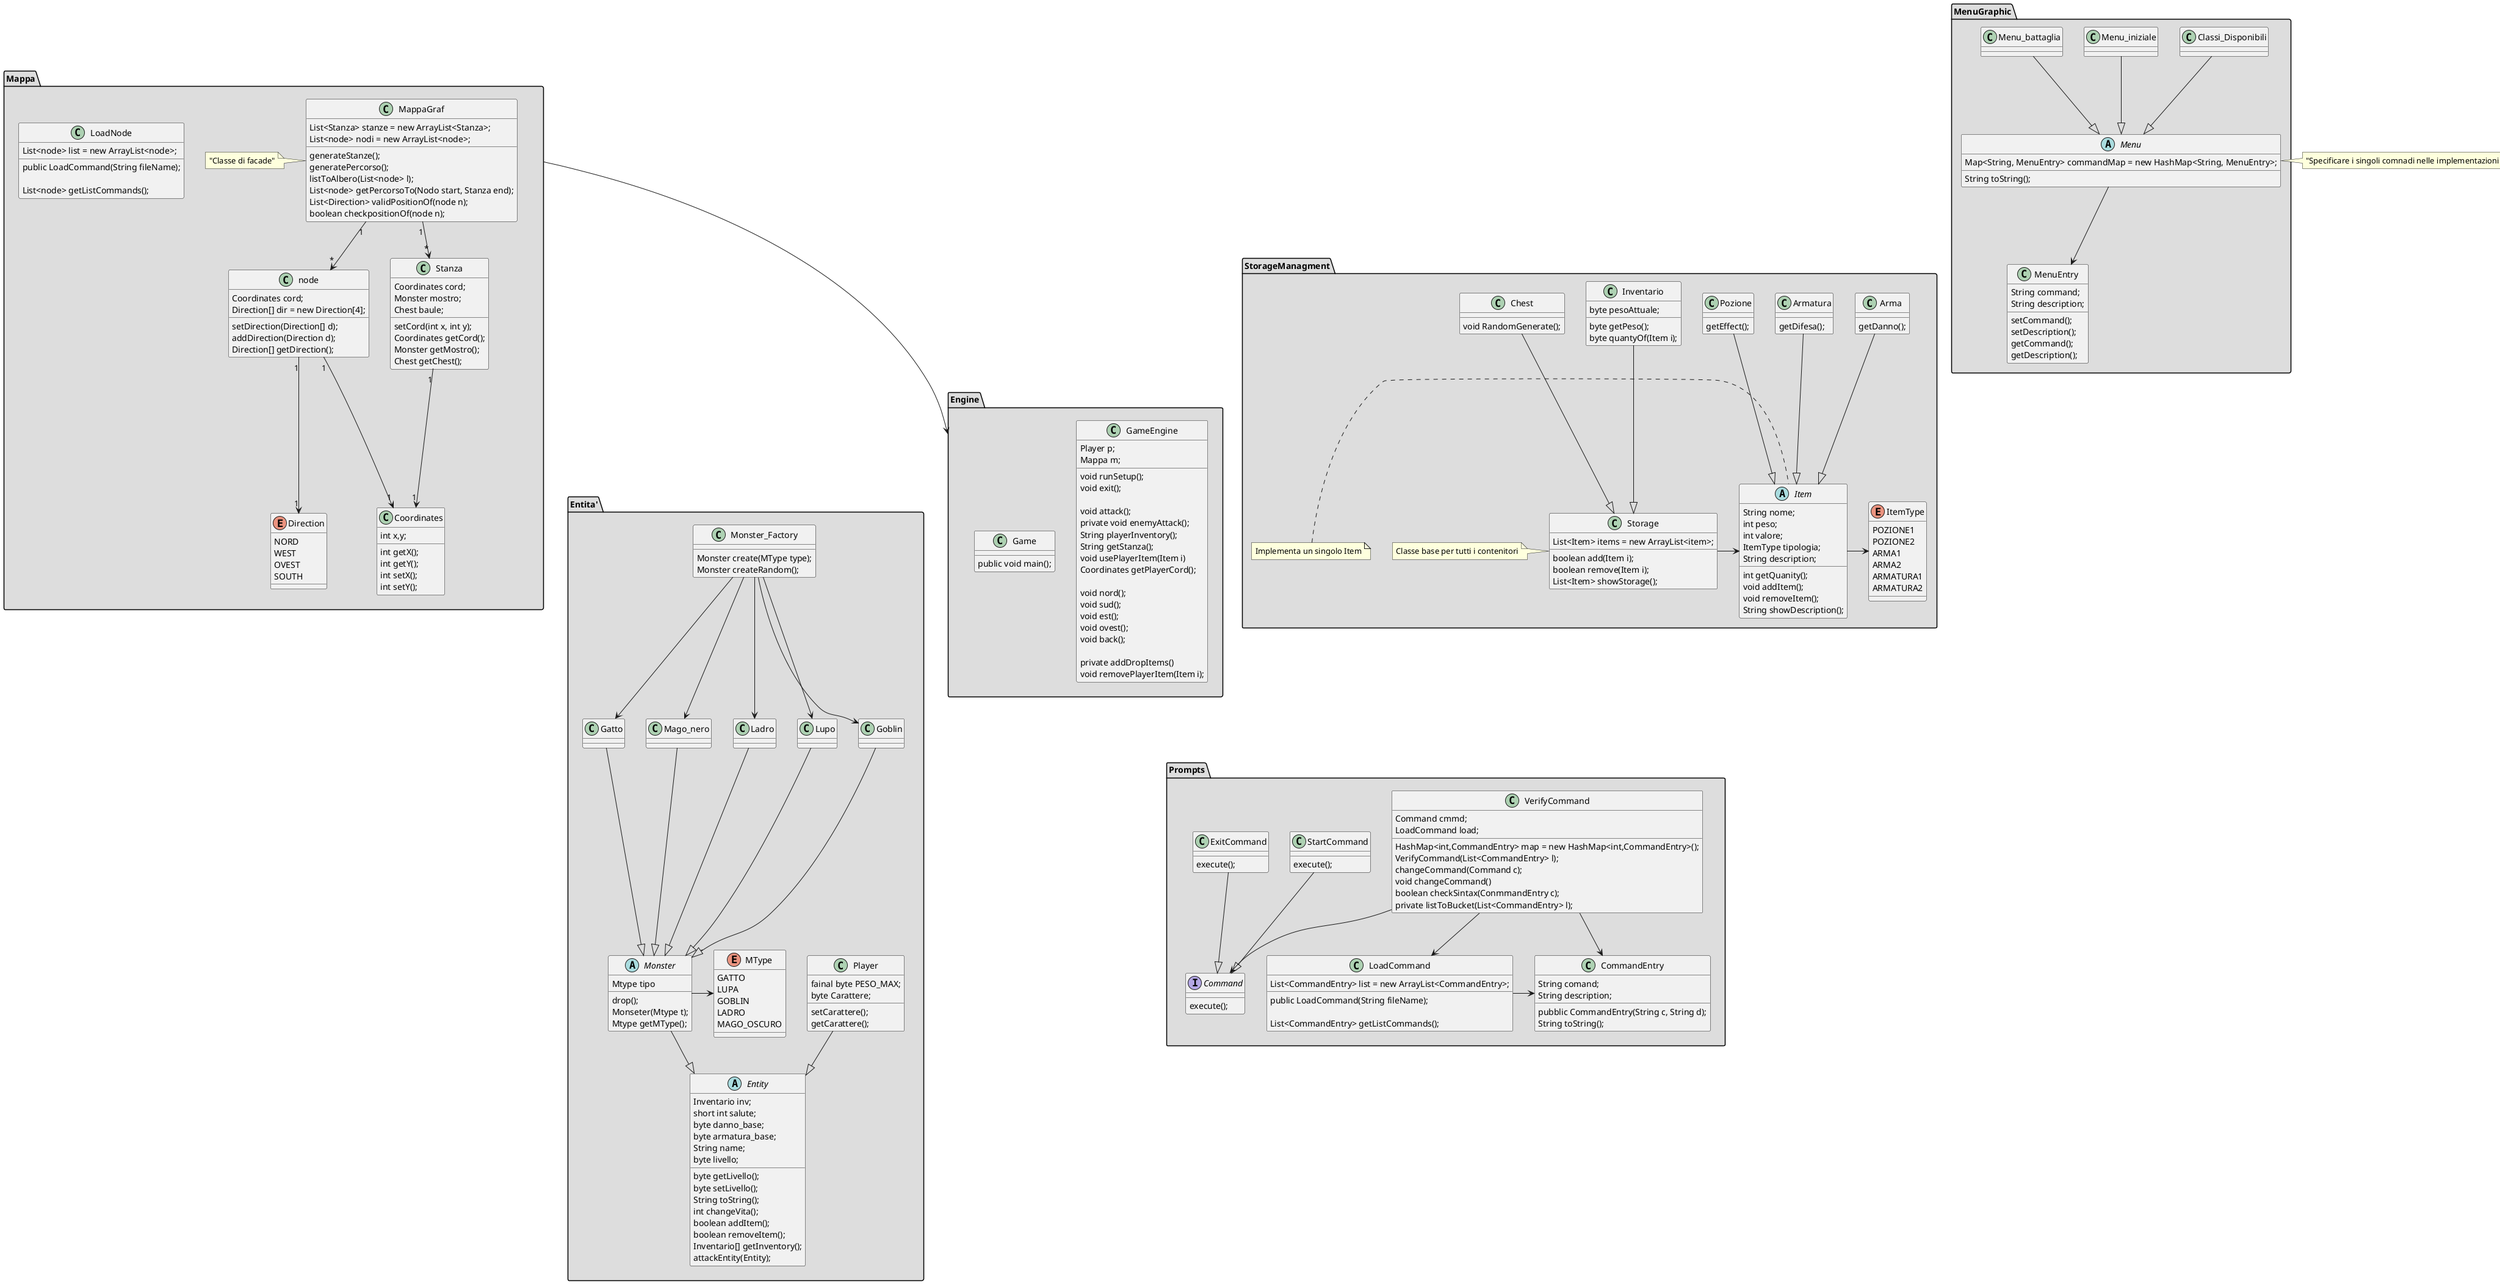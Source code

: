 @startuml
package "StorageManagment" #DDDDDD{  /'songole tipologie elementi'/
 abstract Item {
   String nome;
   int peso;
   int valore;
   ItemType tipologia;   
  int getQuanity();
  void addItem();
  void removeItem();
  String description;
  String showDescription();
   /'tutti set get'/
  
}
   enum ItemType{
POZIONE1
POZIONE2
ARMA1
ARMA2
ARMATURA1
ARMATURA2
}
note left of Item : Implementa un singolo Item 

 class Storage{   /'gestire elementi'/
  List<Item> items = new ArrayList<item>;
  boolean add(Item i);
  boolean remove(Item i);   /'perché se si prova a cavare qualcosa non esiste ; oppure lancia una eccezione'/
  List<Item> showStorage();

}   
note left of Storage : Classe base per tutti i contenitori
 class Inventario{ /'Non serve pesoMax perche è gia presente in player'/
  byte pesoAttuale;  
  byte getPeso();
  byte quantyOf(Item i);
}

   class Chest{
  void RandomGenerate();
}

   class Arma{
  getDanno();

}
   class Armatura{
  getDifesa();
}
   class Pozione{
  getEffect();
}
}
Storage -> Item
Inventario --|> Storage
Arma --|> Item
Armatura --|> Item
Pozione --|> Item
Chest --|> Storage
Item -> ItemType


package "Entita'" #DDDDDD{ /'ADT tutti tipi di entità '/
enum MType{
  GATTO
  LUPA
  GOBLIN
  LADRO
  MAGO_OSCURO
  
}

abstract class Entity{
  Inventario inv;
  short int salute;
  byte danno_base;
  byte armatura_base;
  String name;
  byte livello;

  byte getLivello();
  byte setLivello();
  String toString();
  int changeVita();
  boolean addItem();
  boolean removeItem();
  Inventario[] getInventory();
  attackEntity(Entity);           /'con relativa probabilità'/
} 
class Player{
  fainal byte PESO_MAX;
  byte Carattere;
  setCarattere();
  getCarattere();


}
abstract class Monster{
  drop();   /'get inventory'/
  Mtype tipo
  Monseter(Mtype t);
  Mtype getMType();
}
class Monster_Factory{            /'classe astratta gestisce mostri'/

  Monster create(MType type);
  Monster createRandom();
}
class Gatto{

}
class Mago_nero{

}
class Ladro{

}
class Lupo{

}
class Goblin{

}
}
Monster -> MType
Player --|>Entity
Monster --|>Entity
Gatto ---|> Monster
Mago_nero ---|> Monster
Goblin ---|> Monster
Lupo ---|> Monster
Ladro ---|> Monster

Monster_Factory-->Gatto
Monster_Factory-->Mago_nero 
Monster_Factory-->Goblin 
Monster_Factory-->Lupo 
Monster_Factory-->Ladro 


package MenuGraphic #DDDDDD{
class MenuEntry{
   String command;
   String description;

  setCommand();
  setDescription();
  getCommand();
  getDescription();
  }

abstract class Menu{
   Map<String, MenuEntry> commandMap = new HashMap<String, MenuEntry>;
  
   String toString();
}
   class Classi_Disponibili {}
   class Menu_iniziale{}
   class Menu_battaglia{}
}
note left of Menu :"Specificare i singoli comnadi nelle implementazioni dei menù"
Menu --> MenuEntry
Classi_Disponibili --|> Menu
Menu_iniziale --|> Menu
Menu_battaglia --|> Menu


package Mappa #DDDDDD{             
   class Coordinates{
  int x,y;
  int getX();
  int getY();
  int setX();
  int setY();

}
  /'Classe che carica da file la lista dei nodi'/
  class LoadNode{
  List<node> list = new ArrayList<node>;
  public LoadCommand(String fileName);
  
  List<node> getListCommands();
  
}

  class MappaGraf{
  List<Stanza> stanze = new ArrayList<Stanza>;
  List<node> nodi = new ArrayList<node>;

  generateStanze();
  generatePercorso();
  /'Converte la lista di nodi in un albero'/
  listToAlbero(List<node> l);
  List<node> getPercorsoTo(Nodo start, Stanza end);
  List<Direction> validPositionOf(node n);
  boolean checkpositionOf(node n);
  
  
}
note left of MappaGraf :"Classe di facade"

enum  Direction{
  NORD
  WEST
  OVEST
  SOUTH
}

class node
{
  Coordinates cord;
  Direction[] dir = new Direction[4];
  setDirection(Direction[] d);
  addDirection(Direction d);
  Direction[] getDirection();

}
   class Stanza{
  Coordinates cord;
  Monster mostro;
  setCord(int x, int y);
  Coordinates getCord();
  Chest baule;
  Monster getMostro();
  Chest getChest();
}

} 


MappaGraf "1"--> "*" Stanza
MappaGraf "1" --> "*" node
node"1" --> "1"Coordinates
node"1" --> "1"Direction
Stanza"1" --> "1"Coordinates


package Prompts #DDDDDD{
/'Questa class è un Singleton: tutto entra ed esce da qua'/
class CommandEntry{
  String comand;
  String description;
  pubblic CommandEntry(String c, String d);
  String toString();/'Restituisce command+description in una stringa'/
}

class LoadCommand{
  List<CommandEntry> list = new ArrayList<CommandEntry>;
  public LoadCommand(String fileName);
  
  List<CommandEntry> getListCommands();
  
}

class VerifyCommand{
  HashMap<int,CommandEntry> map = new HashMap<int,CommandEntry>();
  VerifyCommand(List<CommandEntry> l);
  Command cmmd;
  LoadCommand load;

  changeCommand(Command c);
  void changeCommand()
  boolean checkSintax(ConmmandEntry c);
  private listToBucket(List<CommandEntry> l); /'riempie la hashList(map) dalla List<CommandEntry> l'/
  
}
class StartCommand{
  execute();
}
class ExitCommand{
  execute();
}

interface Command{
  execute();
}

}
LoadCommand -> CommandEntry
VerifyCommand --> CommandEntry
VerifyCommand --> Command
VerifyCommand --> LoadCommand
StartCommand --|> Command
ExitCommand --|> Command


package Engine #DDDDDD{
/'organizzatore e gestore degli eventi del gioco'/
class GameEngine{
Player p;
Mappa m;

/'Setup runtime(es: nome Player)'/
void runSetup();
/'esce dal gioco e notifica a gui'/
void exit();

/'metodo che permette a player di attaccare '/
void attack();
/'Richiamato internamente quanto il nemico attacca'/
private void enemyAttack();
/'Restituisce una stringa con l'inventario del Player'/
String playerInventory();
/'Restituisce una stringa con oggetti e item in una staza'/
String getStanza();
/'Utilizza un item al interno del player'/
void usePlayerItem(Item i)
/'Restituisce le cordinate del player'/
Coordinates getPlayerCord();

/'Sposta Player a nord-sud-est-ovest-back'/
void nord();
void sud();
void est();
void ovest();
void back();

/'Aggiunge gli item dei drop del mostro al Player'/
private addDropItems()
/'Toglie un Item dal inventario del player'/
void removePlayerItem(Item i);



}
/'Questa è la classe main'/
class Game{
public void main();

}
}

Mappa ---> Engine 
Menu ---[hidden] Item
Item ---[hidden]> Prompts
Mappa ---[hidden]> "Entita'"
"Entita'" ---[hidden]> Prompts
@enduml
